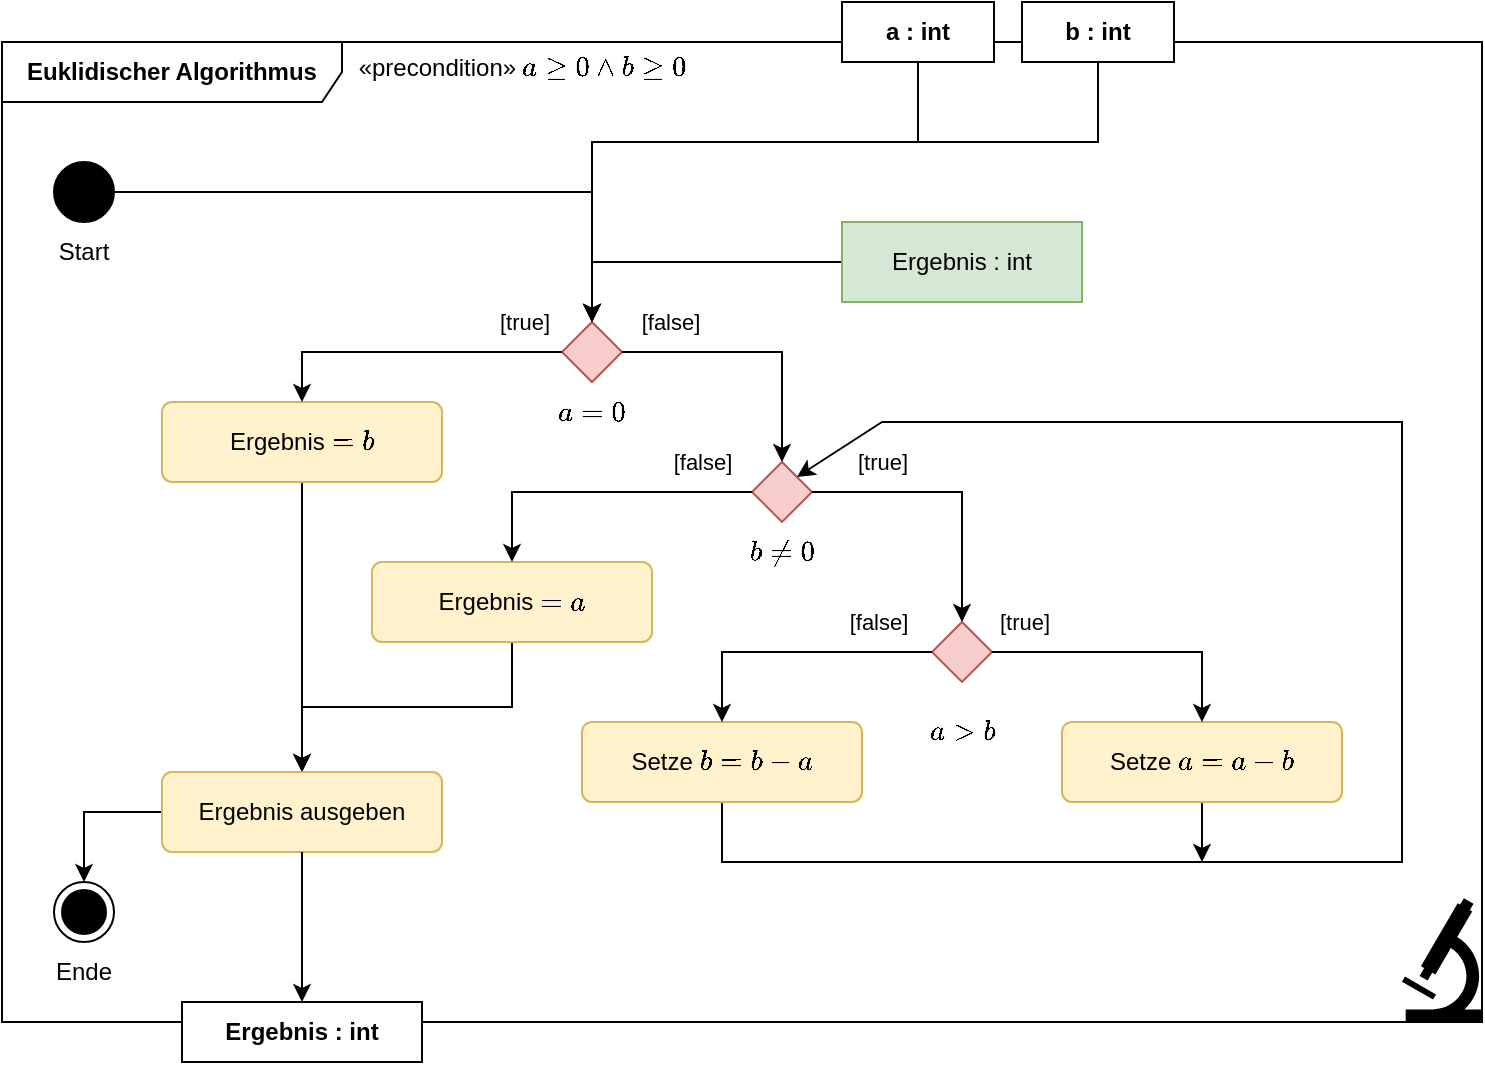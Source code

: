 <mxfile version="22.0.3" type="device">
  <diagram name="Seite-1" id="IkRbOobrTIEnetrKYbUn">
    <mxGraphModel dx="1434" dy="839" grid="1" gridSize="10" guides="1" tooltips="1" connect="1" arrows="1" fold="1" page="1" pageScale="1" pageWidth="827" pageHeight="1169" background="none" math="1" shadow="0">
      <root>
        <mxCell id="0" />
        <mxCell id="1" parent="0" />
        <mxCell id="X0aNQnVS1JT75f72bMWA-1" value="Euklidischer Algorithmus" style="shape=umlFrame;whiteSpace=wrap;html=1;pointerEvents=0;recursiveResize=0;container=1;collapsible=0;width=170;fontStyle=1;height=30;" parent="1" vertex="1">
          <mxGeometry x="40" y="30" width="740" height="490" as="geometry" />
        </mxCell>
        <mxCell id="X0aNQnVS1JT75f72bMWA-12" style="edgeStyle=orthogonalEdgeStyle;rounded=0;orthogonalLoop=1;jettySize=auto;html=1;" parent="X0aNQnVS1JT75f72bMWA-1" source="X0aNQnVS1JT75f72bMWA-8" target="X0aNQnVS1JT75f72bMWA-10" edge="1">
          <mxGeometry relative="1" as="geometry" />
        </mxCell>
        <mxCell id="FHPY55vhIlAHaiHR3FId-21" style="edgeStyle=orthogonalEdgeStyle;rounded=0;orthogonalLoop=1;jettySize=auto;html=1;entryX=0.5;entryY=0;entryDx=0;entryDy=0;" parent="X0aNQnVS1JT75f72bMWA-1" source="X0aNQnVS1JT75f72bMWA-15" target="FHPY55vhIlAHaiHR3FId-19" edge="1">
          <mxGeometry relative="1" as="geometry" />
        </mxCell>
        <mxCell id="X0aNQnVS1JT75f72bMWA-15" value="Ergebnis \(= b\)" style="html=1;align=center;verticalAlign=middle;rounded=1;absoluteArcSize=1;arcSize=10;dashed=0;whiteSpace=wrap;fillColor=#fff2cc;strokeColor=#d6b656;" parent="X0aNQnVS1JT75f72bMWA-1" vertex="1">
          <mxGeometry x="80" y="180" width="140" height="40" as="geometry" />
        </mxCell>
        <mxCell id="X0aNQnVS1JT75f72bMWA-16" value="" style="group;fillColor=default;" parent="X0aNQnVS1JT75f72bMWA-1" connectable="0" vertex="1">
          <mxGeometry x="265" y="140" width="60" height="60" as="geometry" />
        </mxCell>
        <mxCell id="X0aNQnVS1JT75f72bMWA-10" value="" style="rhombus;fillColor=#f8cecc;strokeColor=#b85450;" parent="X0aNQnVS1JT75f72bMWA-16" vertex="1">
          <mxGeometry x="15" width="30" height="30" as="geometry" />
        </mxCell>
        <mxCell id="X0aNQnVS1JT75f72bMWA-11" value="$$a = 0$$" style="text;html=1;strokeColor=none;fillColor=none;align=center;verticalAlign=middle;whiteSpace=wrap;rounded=0;" parent="X0aNQnVS1JT75f72bMWA-16" vertex="1">
          <mxGeometry y="30" width="60" height="30" as="geometry" />
        </mxCell>
        <mxCell id="X0aNQnVS1JT75f72bMWA-21" style="edgeStyle=orthogonalEdgeStyle;rounded=0;orthogonalLoop=1;jettySize=auto;html=1;entryX=0.5;entryY=0;entryDx=0;entryDy=0;" parent="X0aNQnVS1JT75f72bMWA-1" source="X0aNQnVS1JT75f72bMWA-18" target="X0aNQnVS1JT75f72bMWA-10" edge="1">
          <mxGeometry relative="1" as="geometry" />
        </mxCell>
        <mxCell id="X0aNQnVS1JT75f72bMWA-18" value="Ergebnis : int" style="fontStyle=0;html=1;whiteSpace=wrap;fillColor=#d5e8d4;strokeColor=#82b366;fillStyle=auto;" parent="X0aNQnVS1JT75f72bMWA-1" vertex="1">
          <mxGeometry x="420" y="90" width="120" height="40" as="geometry" />
        </mxCell>
        <mxCell id="X0aNQnVS1JT75f72bMWA-22" value="[true]" style="edgeStyle=orthogonalEdgeStyle;rounded=0;orthogonalLoop=1;jettySize=auto;html=1;" parent="X0aNQnVS1JT75f72bMWA-1" source="X0aNQnVS1JT75f72bMWA-10" target="X0aNQnVS1JT75f72bMWA-15" edge="1">
          <mxGeometry x="-0.757" y="-15" relative="1" as="geometry">
            <mxPoint as="offset" />
          </mxGeometry>
        </mxCell>
        <mxCell id="X0aNQnVS1JT75f72bMWA-26" value="" style="group;fillColor=default;" parent="X0aNQnVS1JT75f72bMWA-1" connectable="0" vertex="1">
          <mxGeometry x="360" y="209.97" width="60" height="60" as="geometry" />
        </mxCell>
        <mxCell id="X0aNQnVS1JT75f72bMWA-24" value="" style="rhombus;fillColor=#f8cecc;strokeColor=#b85450;" parent="X0aNQnVS1JT75f72bMWA-26" vertex="1">
          <mxGeometry x="15" width="30" height="30" as="geometry" />
        </mxCell>
        <mxCell id="X0aNQnVS1JT75f72bMWA-25" value="\(b \neq 0\)" style="text;html=1;strokeColor=none;fillColor=none;align=center;verticalAlign=middle;whiteSpace=wrap;rounded=0;" parent="X0aNQnVS1JT75f72bMWA-26" vertex="1">
          <mxGeometry y="30" width="60" height="30" as="geometry" />
        </mxCell>
        <mxCell id="FHPY55vhIlAHaiHR3FId-2" value="[false]" style="edgeStyle=orthogonalEdgeStyle;rounded=0;orthogonalLoop=1;jettySize=auto;html=1;" parent="X0aNQnVS1JT75f72bMWA-1" source="X0aNQnVS1JT75f72bMWA-10" target="X0aNQnVS1JT75f72bMWA-24" edge="1">
          <mxGeometry x="-0.652" y="15" relative="1" as="geometry">
            <mxPoint as="offset" />
          </mxGeometry>
        </mxCell>
        <mxCell id="FHPY55vhIlAHaiHR3FId-3" value="" style="group;fillColor=default;" parent="X0aNQnVS1JT75f72bMWA-1" connectable="0" vertex="1">
          <mxGeometry x="450" y="289.97" width="60" height="60" as="geometry" />
        </mxCell>
        <mxCell id="FHPY55vhIlAHaiHR3FId-4" value="" style="rhombus;fillColor=#f8cecc;strokeColor=#b85450;" parent="FHPY55vhIlAHaiHR3FId-3" vertex="1">
          <mxGeometry x="15" width="30" height="30" as="geometry" />
        </mxCell>
        <mxCell id="FHPY55vhIlAHaiHR3FId-5" value="$$a &amp;gt; b$$" style="text;html=1;strokeColor=none;fillColor=none;align=center;verticalAlign=middle;whiteSpace=wrap;rounded=0;" parent="FHPY55vhIlAHaiHR3FId-3" vertex="1">
          <mxGeometry y="40" width="60" height="30" as="geometry" />
        </mxCell>
        <mxCell id="FHPY55vhIlAHaiHR3FId-7" value="[true]" style="edgeStyle=orthogonalEdgeStyle;rounded=0;orthogonalLoop=1;jettySize=auto;html=1;entryX=0.5;entryY=0;entryDx=0;entryDy=0;" parent="X0aNQnVS1JT75f72bMWA-1" source="X0aNQnVS1JT75f72bMWA-24" target="FHPY55vhIlAHaiHR3FId-4" edge="1">
          <mxGeometry x="-0.499" y="15" relative="1" as="geometry">
            <mxPoint as="offset" />
          </mxGeometry>
        </mxCell>
        <mxCell id="FHPY55vhIlAHaiHR3FId-17" style="edgeStyle=orthogonalEdgeStyle;rounded=0;orthogonalLoop=1;jettySize=auto;html=1;" parent="X0aNQnVS1JT75f72bMWA-1" source="FHPY55vhIlAHaiHR3FId-8" edge="1">
          <mxGeometry relative="1" as="geometry">
            <mxPoint x="600" y="410" as="targetPoint" />
          </mxGeometry>
        </mxCell>
        <mxCell id="FHPY55vhIlAHaiHR3FId-8" value="Setze \(a = a-b\)" style="html=1;align=center;verticalAlign=middle;rounded=1;absoluteArcSize=1;arcSize=10;dashed=0;whiteSpace=wrap;fillColor=#fff2cc;strokeColor=#d6b656;" parent="X0aNQnVS1JT75f72bMWA-1" vertex="1">
          <mxGeometry x="530" y="339.97" width="140" height="40" as="geometry" />
        </mxCell>
        <mxCell id="FHPY55vhIlAHaiHR3FId-16" style="edgeStyle=orthogonalEdgeStyle;rounded=0;orthogonalLoop=1;jettySize=auto;html=1;endArrow=none;endFill=0;" parent="X0aNQnVS1JT75f72bMWA-1" source="FHPY55vhIlAHaiHR3FId-9" edge="1">
          <mxGeometry relative="1" as="geometry">
            <mxPoint x="440" y="190" as="targetPoint" />
            <Array as="points">
              <mxPoint x="360" y="410" />
              <mxPoint x="700" y="410" />
              <mxPoint x="700" y="190" />
            </Array>
          </mxGeometry>
        </mxCell>
        <mxCell id="FHPY55vhIlAHaiHR3FId-9" value="Setze \(b = b-a\)" style="html=1;align=center;verticalAlign=middle;rounded=1;absoluteArcSize=1;arcSize=10;dashed=0;whiteSpace=wrap;fillColor=#fff2cc;strokeColor=#d6b656;" parent="X0aNQnVS1JT75f72bMWA-1" vertex="1">
          <mxGeometry x="290" y="339.97" width="140" height="40" as="geometry" />
        </mxCell>
        <mxCell id="FHPY55vhIlAHaiHR3FId-10" value="[true]" style="edgeStyle=orthogonalEdgeStyle;rounded=0;orthogonalLoop=1;jettySize=auto;html=1;entryX=0.5;entryY=0;entryDx=0;entryDy=0;" parent="X0aNQnVS1JT75f72bMWA-1" source="FHPY55vhIlAHaiHR3FId-4" target="FHPY55vhIlAHaiHR3FId-8" edge="1">
          <mxGeometry x="-0.769" y="15" relative="1" as="geometry">
            <mxPoint as="offset" />
          </mxGeometry>
        </mxCell>
        <mxCell id="FHPY55vhIlAHaiHR3FId-11" value="[false]" style="edgeStyle=orthogonalEdgeStyle;rounded=0;orthogonalLoop=1;jettySize=auto;html=1;" parent="X0aNQnVS1JT75f72bMWA-1" source="FHPY55vhIlAHaiHR3FId-4" target="FHPY55vhIlAHaiHR3FId-9" edge="1">
          <mxGeometry x="-0.615" y="-15" relative="1" as="geometry">
            <mxPoint as="offset" />
          </mxGeometry>
        </mxCell>
        <mxCell id="FHPY55vhIlAHaiHR3FId-20" style="edgeStyle=orthogonalEdgeStyle;rounded=0;orthogonalLoop=1;jettySize=auto;html=1;entryX=0.5;entryY=0;entryDx=0;entryDy=0;" parent="X0aNQnVS1JT75f72bMWA-1" source="FHPY55vhIlAHaiHR3FId-14" target="FHPY55vhIlAHaiHR3FId-19" edge="1">
          <mxGeometry relative="1" as="geometry" />
        </mxCell>
        <mxCell id="FHPY55vhIlAHaiHR3FId-14" value="Ergebnis \(= a\)" style="html=1;align=center;verticalAlign=middle;rounded=1;absoluteArcSize=1;arcSize=10;dashed=0;whiteSpace=wrap;fillColor=#fff2cc;strokeColor=#d6b656;" parent="X0aNQnVS1JT75f72bMWA-1" vertex="1">
          <mxGeometry x="185" y="260" width="140" height="40" as="geometry" />
        </mxCell>
        <mxCell id="FHPY55vhIlAHaiHR3FId-18" value="[false]" style="edgeStyle=orthogonalEdgeStyle;rounded=0;orthogonalLoop=1;jettySize=auto;html=1;entryX=0.5;entryY=0;entryDx=0;entryDy=0;" parent="X0aNQnVS1JT75f72bMWA-1" source="X0aNQnVS1JT75f72bMWA-24" target="FHPY55vhIlAHaiHR3FId-14" edge="1">
          <mxGeometry x="-0.677" y="-15" relative="1" as="geometry">
            <mxPoint as="offset" />
          </mxGeometry>
        </mxCell>
        <mxCell id="FHPY55vhIlAHaiHR3FId-24" style="edgeStyle=orthogonalEdgeStyle;rounded=0;orthogonalLoop=1;jettySize=auto;html=1;entryX=0.5;entryY=0;entryDx=0;entryDy=0;" parent="X0aNQnVS1JT75f72bMWA-1" source="FHPY55vhIlAHaiHR3FId-19" target="X0aNQnVS1JT75f72bMWA-7" edge="1">
          <mxGeometry relative="1" as="geometry" />
        </mxCell>
        <mxCell id="FHPY55vhIlAHaiHR3FId-19" value="Ergebnis ausgeben" style="html=1;align=center;verticalAlign=middle;rounded=1;absoluteArcSize=1;arcSize=10;dashed=0;whiteSpace=wrap;fillColor=#fff2cc;strokeColor=#d6b656;" parent="X0aNQnVS1JT75f72bMWA-1" vertex="1">
          <mxGeometry x="80" y="365" width="140" height="40" as="geometry" />
        </mxCell>
        <mxCell id="FHPY55vhIlAHaiHR3FId-23" value="" style="group" parent="X0aNQnVS1JT75f72bMWA-1" vertex="1" connectable="0">
          <mxGeometry x="11" y="420" width="60" height="60" as="geometry" />
        </mxCell>
        <mxCell id="X0aNQnVS1JT75f72bMWA-7" value="" style="ellipse;html=1;shape=endState;fillColor=strokeColor;" parent="FHPY55vhIlAHaiHR3FId-23" vertex="1">
          <mxGeometry x="15" width="30" height="30" as="geometry" />
        </mxCell>
        <mxCell id="FHPY55vhIlAHaiHR3FId-22" value="Ende" style="text;html=1;strokeColor=none;fillColor=none;align=center;verticalAlign=middle;whiteSpace=wrap;rounded=0;" parent="FHPY55vhIlAHaiHR3FId-23" vertex="1">
          <mxGeometry y="30" width="60" height="30" as="geometry" />
        </mxCell>
        <mxCell id="yA3bobq-cNslmJcouG5B-3" value="«precondition» \(a\geq 0 \land b\geq 0\)" style="text;html=1;align=center;verticalAlign=middle;" parent="X0aNQnVS1JT75f72bMWA-1" vertex="1">
          <mxGeometry x="160" width="200" height="25" as="geometry" />
        </mxCell>
        <mxCell id="X0aNQnVS1JT75f72bMWA-17" value="" style="group" parent="X0aNQnVS1JT75f72bMWA-1" connectable="0" vertex="1">
          <mxGeometry x="11" y="60" width="60" height="60" as="geometry" />
        </mxCell>
        <mxCell id="X0aNQnVS1JT75f72bMWA-8" value="" style="ellipse;fillColor=strokeColor;html=1;" parent="X0aNQnVS1JT75f72bMWA-17" vertex="1">
          <mxGeometry x="15" width="30" height="30" as="geometry" />
        </mxCell>
        <mxCell id="X0aNQnVS1JT75f72bMWA-9" value="Start" style="text;html=1;strokeColor=none;fillColor=none;align=center;verticalAlign=middle;whiteSpace=wrap;rounded=0;" parent="X0aNQnVS1JT75f72bMWA-17" vertex="1">
          <mxGeometry y="30" width="60" height="30" as="geometry" />
        </mxCell>
        <mxCell id="bPE0Ug2Al4ywR6LMOwMM-1" value="" style="shape=mxgraph.signs.science.microscope;html=1;pointerEvents=1;fillColor=#000000;strokeColor=none;verticalLabelPosition=bottom;verticalAlign=top;align=center;sketch=0;" vertex="1" parent="X0aNQnVS1JT75f72bMWA-1">
          <mxGeometry x="700" y="428.12" width="40" height="61.88" as="geometry" />
        </mxCell>
        <mxCell id="FHPY55vhIlAHaiHR3FId-15" value="" style="endArrow=classic;html=1;rounded=0;entryX=1;entryY=0;entryDx=0;entryDy=0;" parent="1" target="X0aNQnVS1JT75f72bMWA-24" edge="1">
          <mxGeometry width="50" height="50" relative="1" as="geometry">
            <mxPoint x="480" y="220" as="sourcePoint" />
            <mxPoint x="440" y="300" as="targetPoint" />
          </mxGeometry>
        </mxCell>
        <mxCell id="FHPY55vhIlAHaiHR3FId-25" value="Ergebnis : int" style="fontStyle=1;whiteSpace=wrap;html=1;" parent="1" vertex="1">
          <mxGeometry x="130" y="510" width="120" height="30" as="geometry" />
        </mxCell>
        <mxCell id="FHPY55vhIlAHaiHR3FId-26" style="edgeStyle=orthogonalEdgeStyle;rounded=0;orthogonalLoop=1;jettySize=auto;html=1;entryX=0.5;entryY=0;entryDx=0;entryDy=0;" parent="1" source="FHPY55vhIlAHaiHR3FId-19" target="FHPY55vhIlAHaiHR3FId-25" edge="1">
          <mxGeometry relative="1" as="geometry" />
        </mxCell>
        <mxCell id="X0aNQnVS1JT75f72bMWA-6" value="b : int" style="fontStyle=1;whiteSpace=wrap;html=1;" parent="1" vertex="1">
          <mxGeometry x="550" y="10" width="76" height="30" as="geometry" />
        </mxCell>
        <mxCell id="X0aNQnVS1JT75f72bMWA-14" style="edgeStyle=orthogonalEdgeStyle;rounded=0;orthogonalLoop=1;jettySize=auto;html=1;entryX=0.5;entryY=0;entryDx=0;entryDy=0;exitX=0.5;exitY=1;exitDx=0;exitDy=0;" parent="1" source="X0aNQnVS1JT75f72bMWA-6" target="X0aNQnVS1JT75f72bMWA-10" edge="1">
          <mxGeometry relative="1" as="geometry">
            <mxPoint x="240" y="130" as="targetPoint" />
            <Array as="points">
              <mxPoint x="335" y="80" />
            </Array>
          </mxGeometry>
        </mxCell>
        <mxCell id="X0aNQnVS1JT75f72bMWA-5" value="a : int" style="fontStyle=1;whiteSpace=wrap;html=1;" parent="1" vertex="1">
          <mxGeometry x="460" y="10" width="76" height="30" as="geometry" />
        </mxCell>
        <mxCell id="X0aNQnVS1JT75f72bMWA-13" style="edgeStyle=orthogonalEdgeStyle;rounded=0;orthogonalLoop=1;jettySize=auto;html=1;entryX=0.5;entryY=0;entryDx=0;entryDy=0;exitX=0.5;exitY=1;exitDx=0;exitDy=0;" parent="1" source="X0aNQnVS1JT75f72bMWA-5" target="X0aNQnVS1JT75f72bMWA-10" edge="1">
          <mxGeometry relative="1" as="geometry">
            <mxPoint x="240" y="130" as="targetPoint" />
            <Array as="points">
              <mxPoint x="498" y="80" />
              <mxPoint x="335" y="80" />
            </Array>
          </mxGeometry>
        </mxCell>
      </root>
    </mxGraphModel>
  </diagram>
</mxfile>
